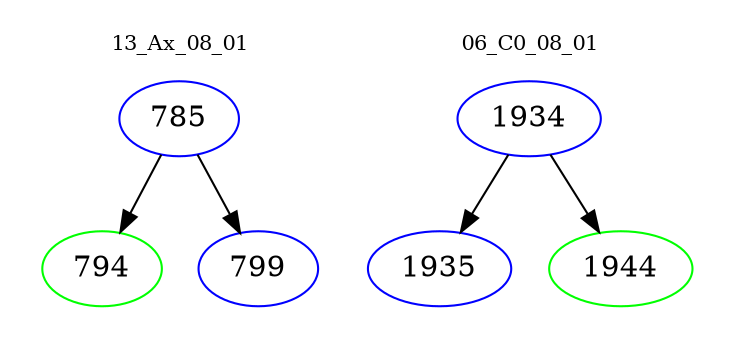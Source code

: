 digraph{
subgraph cluster_0 {
color = white
label = "13_Ax_08_01";
fontsize=10;
T0_785 [label="785", color="blue"]
T0_785 -> T0_794 [color="black"]
T0_794 [label="794", color="green"]
T0_785 -> T0_799 [color="black"]
T0_799 [label="799", color="blue"]
}
subgraph cluster_1 {
color = white
label = "06_C0_08_01";
fontsize=10;
T1_1934 [label="1934", color="blue"]
T1_1934 -> T1_1935 [color="black"]
T1_1935 [label="1935", color="blue"]
T1_1934 -> T1_1944 [color="black"]
T1_1944 [label="1944", color="green"]
}
}

